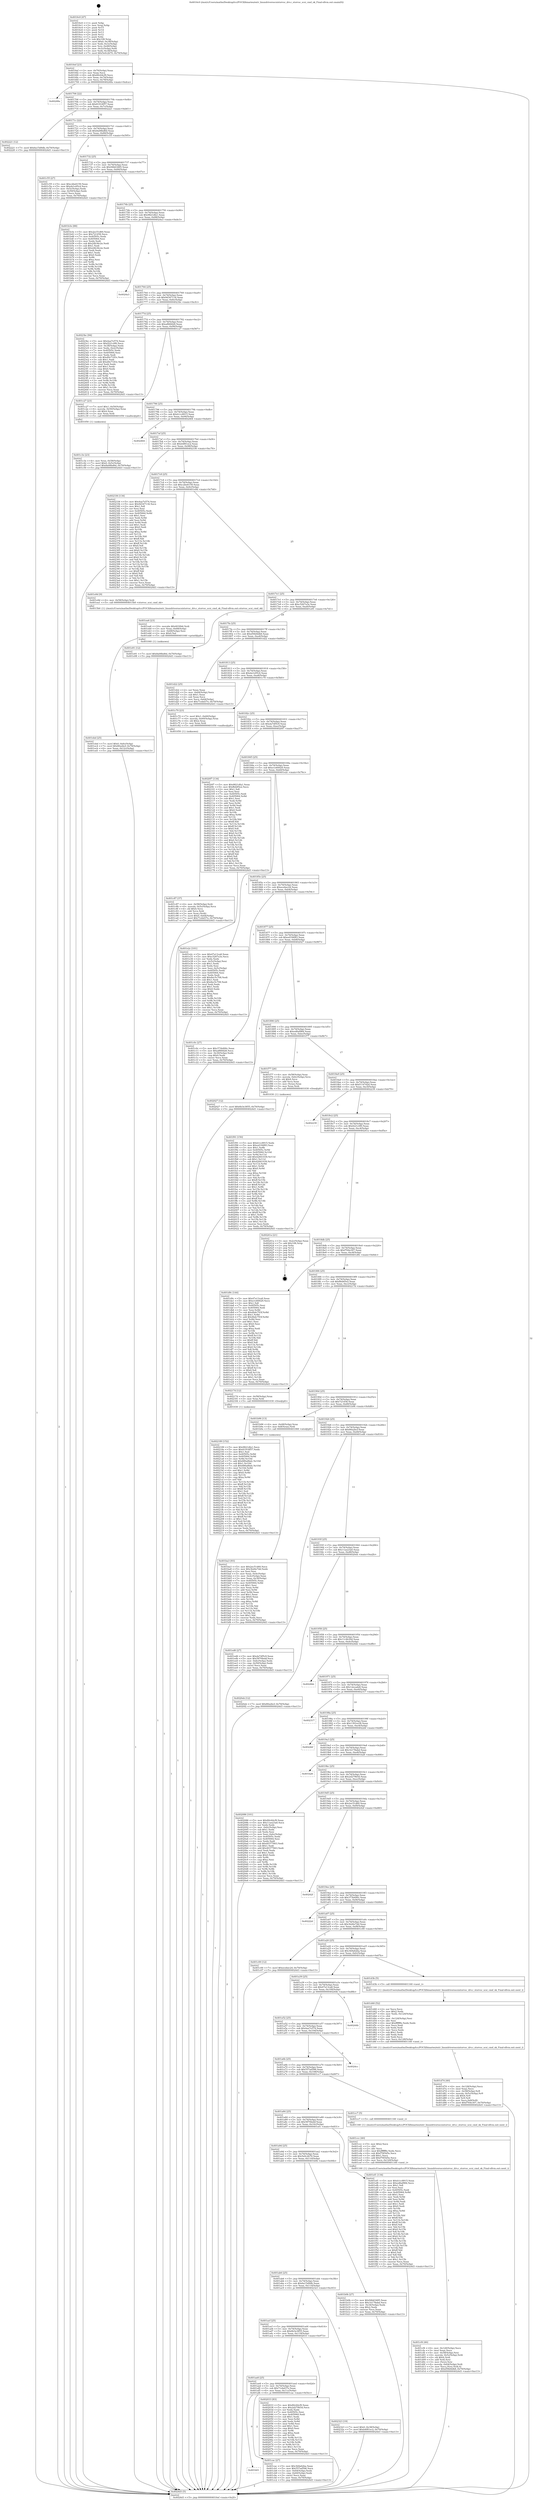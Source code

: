digraph "0x4016c0" {
  label = "0x4016c0 (/mnt/c/Users/mathe/Desktop/tcc/POCII/binaries/extr_linuxdriversscsistorvsc_drv.c_storvsc_scsi_cmd_ok_Final-ollvm.out::main(0))"
  labelloc = "t"
  node[shape=record]

  Entry [label="",width=0.3,height=0.3,shape=circle,fillcolor=black,style=filled]
  "0x4016ef" [label="{
     0x4016ef [23]\l
     | [instrs]\l
     &nbsp;&nbsp;0x4016ef \<+3\>: mov -0x70(%rbp),%eax\l
     &nbsp;&nbsp;0x4016f2 \<+2\>: mov %eax,%ecx\l
     &nbsp;&nbsp;0x4016f4 \<+6\>: sub $0x80c64cf9,%ecx\l
     &nbsp;&nbsp;0x4016fa \<+3\>: mov %eax,-0x74(%rbp)\l
     &nbsp;&nbsp;0x4016fd \<+3\>: mov %ecx,-0x78(%rbp)\l
     &nbsp;&nbsp;0x401700 \<+6\>: je 000000000040248a \<main+0xdca\>\l
  }"]
  "0x40248a" [label="{
     0x40248a\l
  }", style=dashed]
  "0x401706" [label="{
     0x401706 [22]\l
     | [instrs]\l
     &nbsp;&nbsp;0x401706 \<+5\>: jmp 000000000040170b \<main+0x4b\>\l
     &nbsp;&nbsp;0x40170b \<+3\>: mov -0x74(%rbp),%eax\l
     &nbsp;&nbsp;0x40170e \<+5\>: sub $0x81918f57,%eax\l
     &nbsp;&nbsp;0x401713 \<+3\>: mov %eax,-0x7c(%rbp)\l
     &nbsp;&nbsp;0x401716 \<+6\>: je 0000000000402221 \<main+0xb61\>\l
  }"]
  Exit [label="",width=0.3,height=0.3,shape=circle,fillcolor=black,style=filled,peripheries=2]
  "0x402221" [label="{
     0x402221 [12]\l
     | [instrs]\l
     &nbsp;&nbsp;0x402221 \<+7\>: movl $0x6a15d9db,-0x70(%rbp)\l
     &nbsp;&nbsp;0x402228 \<+5\>: jmp 00000000004024d3 \<main+0xe13\>\l
  }"]
  "0x40171c" [label="{
     0x40171c [22]\l
     | [instrs]\l
     &nbsp;&nbsp;0x40171c \<+5\>: jmp 0000000000401721 \<main+0x61\>\l
     &nbsp;&nbsp;0x401721 \<+3\>: mov -0x74(%rbp),%eax\l
     &nbsp;&nbsp;0x401724 \<+5\>: sub $0x8a08bd6d,%eax\l
     &nbsp;&nbsp;0x401729 \<+3\>: mov %eax,-0x80(%rbp)\l
     &nbsp;&nbsp;0x40172c \<+6\>: je 0000000000401c55 \<main+0x595\>\l
  }"]
  "0x402189" [label="{
     0x402189 [152]\l
     | [instrs]\l
     &nbsp;&nbsp;0x402189 \<+5\>: mov $0x9821dfa1,%ecx\l
     &nbsp;&nbsp;0x40218e \<+5\>: mov $0x81918f57,%edx\l
     &nbsp;&nbsp;0x402193 \<+3\>: mov $0x1,%sil\l
     &nbsp;&nbsp;0x402196 \<+8\>: mov 0x40505c,%r8d\l
     &nbsp;&nbsp;0x40219e \<+8\>: mov 0x405064,%r9d\l
     &nbsp;&nbsp;0x4021a6 \<+3\>: mov %r8d,%r10d\l
     &nbsp;&nbsp;0x4021a9 \<+7\>: add $0x680a8bdc,%r10d\l
     &nbsp;&nbsp;0x4021b0 \<+4\>: sub $0x1,%r10d\l
     &nbsp;&nbsp;0x4021b4 \<+7\>: sub $0x680a8bdc,%r10d\l
     &nbsp;&nbsp;0x4021bb \<+4\>: imul %r10d,%r8d\l
     &nbsp;&nbsp;0x4021bf \<+4\>: and $0x1,%r8d\l
     &nbsp;&nbsp;0x4021c3 \<+4\>: cmp $0x0,%r8d\l
     &nbsp;&nbsp;0x4021c7 \<+4\>: sete %r11b\l
     &nbsp;&nbsp;0x4021cb \<+4\>: cmp $0xa,%r9d\l
     &nbsp;&nbsp;0x4021cf \<+3\>: setl %bl\l
     &nbsp;&nbsp;0x4021d2 \<+3\>: mov %r11b,%r14b\l
     &nbsp;&nbsp;0x4021d5 \<+4\>: xor $0xff,%r14b\l
     &nbsp;&nbsp;0x4021d9 \<+3\>: mov %bl,%r15b\l
     &nbsp;&nbsp;0x4021dc \<+4\>: xor $0xff,%r15b\l
     &nbsp;&nbsp;0x4021e0 \<+4\>: xor $0x1,%sil\l
     &nbsp;&nbsp;0x4021e4 \<+3\>: mov %r14b,%r12b\l
     &nbsp;&nbsp;0x4021e7 \<+4\>: and $0xff,%r12b\l
     &nbsp;&nbsp;0x4021eb \<+3\>: and %sil,%r11b\l
     &nbsp;&nbsp;0x4021ee \<+3\>: mov %r15b,%r13b\l
     &nbsp;&nbsp;0x4021f1 \<+4\>: and $0xff,%r13b\l
     &nbsp;&nbsp;0x4021f5 \<+3\>: and %sil,%bl\l
     &nbsp;&nbsp;0x4021f8 \<+3\>: or %r11b,%r12b\l
     &nbsp;&nbsp;0x4021fb \<+3\>: or %bl,%r13b\l
     &nbsp;&nbsp;0x4021fe \<+3\>: xor %r13b,%r12b\l
     &nbsp;&nbsp;0x402201 \<+3\>: or %r15b,%r14b\l
     &nbsp;&nbsp;0x402204 \<+4\>: xor $0xff,%r14b\l
     &nbsp;&nbsp;0x402208 \<+4\>: or $0x1,%sil\l
     &nbsp;&nbsp;0x40220c \<+3\>: and %sil,%r14b\l
     &nbsp;&nbsp;0x40220f \<+3\>: or %r14b,%r12b\l
     &nbsp;&nbsp;0x402212 \<+4\>: test $0x1,%r12b\l
     &nbsp;&nbsp;0x402216 \<+3\>: cmovne %edx,%ecx\l
     &nbsp;&nbsp;0x402219 \<+3\>: mov %ecx,-0x70(%rbp)\l
     &nbsp;&nbsp;0x40221c \<+5\>: jmp 00000000004024d3 \<main+0xe13\>\l
  }"]
  "0x401c55" [label="{
     0x401c55 [27]\l
     | [instrs]\l
     &nbsp;&nbsp;0x401c55 \<+5\>: mov $0xc2be6159,%eax\l
     &nbsp;&nbsp;0x401c5a \<+5\>: mov $0xda1e95c4,%ecx\l
     &nbsp;&nbsp;0x401c5f \<+3\>: mov -0x5c(%rbp),%edx\l
     &nbsp;&nbsp;0x401c62 \<+3\>: cmp -0x50(%rbp),%edx\l
     &nbsp;&nbsp;0x401c65 \<+3\>: cmovl %ecx,%eax\l
     &nbsp;&nbsp;0x401c68 \<+3\>: mov %eax,-0x70(%rbp)\l
     &nbsp;&nbsp;0x401c6b \<+5\>: jmp 00000000004024d3 \<main+0xe13\>\l
  }"]
  "0x401732" [label="{
     0x401732 [25]\l
     | [instrs]\l
     &nbsp;&nbsp;0x401732 \<+5\>: jmp 0000000000401737 \<main+0x77\>\l
     &nbsp;&nbsp;0x401737 \<+3\>: mov -0x74(%rbp),%eax\l
     &nbsp;&nbsp;0x40173a \<+5\>: sub $0x94b63485,%eax\l
     &nbsp;&nbsp;0x40173f \<+6\>: mov %eax,-0x84(%rbp)\l
     &nbsp;&nbsp;0x401745 \<+6\>: je 0000000000401b3e \<main+0x47e\>\l
  }"]
  "0x401f91" [label="{
     0x401f91 [150]\l
     | [instrs]\l
     &nbsp;&nbsp;0x401f91 \<+5\>: mov $0xb1cc8915,%edx\l
     &nbsp;&nbsp;0x401f96 \<+5\>: mov $0xed194f83,%esi\l
     &nbsp;&nbsp;0x401f9b \<+3\>: mov $0x1,%r8b\l
     &nbsp;&nbsp;0x401f9e \<+8\>: mov 0x40505c,%r9d\l
     &nbsp;&nbsp;0x401fa6 \<+8\>: mov 0x405064,%r10d\l
     &nbsp;&nbsp;0x401fae \<+3\>: mov %r9d,%r11d\l
     &nbsp;&nbsp;0x401fb1 \<+7\>: add $0x42841039,%r11d\l
     &nbsp;&nbsp;0x401fb8 \<+4\>: sub $0x1,%r11d\l
     &nbsp;&nbsp;0x401fbc \<+7\>: sub $0x42841039,%r11d\l
     &nbsp;&nbsp;0x401fc3 \<+4\>: imul %r11d,%r9d\l
     &nbsp;&nbsp;0x401fc7 \<+4\>: and $0x1,%r9d\l
     &nbsp;&nbsp;0x401fcb \<+4\>: cmp $0x0,%r9d\l
     &nbsp;&nbsp;0x401fcf \<+3\>: sete %bl\l
     &nbsp;&nbsp;0x401fd2 \<+4\>: cmp $0xa,%r10d\l
     &nbsp;&nbsp;0x401fd6 \<+4\>: setl %r14b\l
     &nbsp;&nbsp;0x401fda \<+3\>: mov %bl,%r15b\l
     &nbsp;&nbsp;0x401fdd \<+4\>: xor $0xff,%r15b\l
     &nbsp;&nbsp;0x401fe1 \<+3\>: mov %r14b,%r12b\l
     &nbsp;&nbsp;0x401fe4 \<+4\>: xor $0xff,%r12b\l
     &nbsp;&nbsp;0x401fe8 \<+4\>: xor $0x1,%r8b\l
     &nbsp;&nbsp;0x401fec \<+3\>: mov %r15b,%r13b\l
     &nbsp;&nbsp;0x401fef \<+4\>: and $0xff,%r13b\l
     &nbsp;&nbsp;0x401ff3 \<+3\>: and %r8b,%bl\l
     &nbsp;&nbsp;0x401ff6 \<+3\>: mov %r12b,%al\l
     &nbsp;&nbsp;0x401ff9 \<+2\>: and $0xff,%al\l
     &nbsp;&nbsp;0x401ffb \<+3\>: and %r8b,%r14b\l
     &nbsp;&nbsp;0x401ffe \<+3\>: or %bl,%r13b\l
     &nbsp;&nbsp;0x402001 \<+3\>: or %r14b,%al\l
     &nbsp;&nbsp;0x402004 \<+3\>: xor %al,%r13b\l
     &nbsp;&nbsp;0x402007 \<+3\>: or %r12b,%r15b\l
     &nbsp;&nbsp;0x40200a \<+4\>: xor $0xff,%r15b\l
     &nbsp;&nbsp;0x40200e \<+4\>: or $0x1,%r8b\l
     &nbsp;&nbsp;0x402012 \<+3\>: and %r8b,%r15b\l
     &nbsp;&nbsp;0x402015 \<+3\>: or %r15b,%r13b\l
     &nbsp;&nbsp;0x402018 \<+4\>: test $0x1,%r13b\l
     &nbsp;&nbsp;0x40201c \<+3\>: cmovne %esi,%edx\l
     &nbsp;&nbsp;0x40201f \<+3\>: mov %edx,-0x70(%rbp)\l
     &nbsp;&nbsp;0x402022 \<+5\>: jmp 00000000004024d3 \<main+0xe13\>\l
  }"]
  "0x401b3e" [label="{
     0x401b3e [88]\l
     | [instrs]\l
     &nbsp;&nbsp;0x401b3e \<+5\>: mov $0x2ec51d60,%eax\l
     &nbsp;&nbsp;0x401b43 \<+5\>: mov $0x721458,%ecx\l
     &nbsp;&nbsp;0x401b48 \<+7\>: mov 0x40505c,%edx\l
     &nbsp;&nbsp;0x401b4f \<+7\>: mov 0x405064,%esi\l
     &nbsp;&nbsp;0x401b56 \<+2\>: mov %edx,%edi\l
     &nbsp;&nbsp;0x401b58 \<+6\>: sub $0x24b36c2e,%edi\l
     &nbsp;&nbsp;0x401b5e \<+3\>: sub $0x1,%edi\l
     &nbsp;&nbsp;0x401b61 \<+6\>: add $0x24b36c2e,%edi\l
     &nbsp;&nbsp;0x401b67 \<+3\>: imul %edi,%edx\l
     &nbsp;&nbsp;0x401b6a \<+3\>: and $0x1,%edx\l
     &nbsp;&nbsp;0x401b6d \<+3\>: cmp $0x0,%edx\l
     &nbsp;&nbsp;0x401b70 \<+4\>: sete %r8b\l
     &nbsp;&nbsp;0x401b74 \<+3\>: cmp $0xa,%esi\l
     &nbsp;&nbsp;0x401b77 \<+4\>: setl %r9b\l
     &nbsp;&nbsp;0x401b7b \<+3\>: mov %r8b,%r10b\l
     &nbsp;&nbsp;0x401b7e \<+3\>: and %r9b,%r10b\l
     &nbsp;&nbsp;0x401b81 \<+3\>: xor %r9b,%r8b\l
     &nbsp;&nbsp;0x401b84 \<+3\>: or %r8b,%r10b\l
     &nbsp;&nbsp;0x401b87 \<+4\>: test $0x1,%r10b\l
     &nbsp;&nbsp;0x401b8b \<+3\>: cmovne %ecx,%eax\l
     &nbsp;&nbsp;0x401b8e \<+3\>: mov %eax,-0x70(%rbp)\l
     &nbsp;&nbsp;0x401b91 \<+5\>: jmp 00000000004024d3 \<main+0xe13\>\l
  }"]
  "0x40174b" [label="{
     0x40174b [25]\l
     | [instrs]\l
     &nbsp;&nbsp;0x40174b \<+5\>: jmp 0000000000401750 \<main+0x90\>\l
     &nbsp;&nbsp;0x401750 \<+3\>: mov -0x74(%rbp),%eax\l
     &nbsp;&nbsp;0x401753 \<+5\>: sub $0x9821dfa1,%eax\l
     &nbsp;&nbsp;0x401758 \<+6\>: mov %eax,-0x88(%rbp)\l
     &nbsp;&nbsp;0x40175e \<+6\>: je 00000000004024a3 \<main+0xde3\>\l
  }"]
  "0x401ebd" [label="{
     0x401ebd [25]\l
     | [instrs]\l
     &nbsp;&nbsp;0x401ebd \<+7\>: movl $0x0,-0x6c(%rbp)\l
     &nbsp;&nbsp;0x401ec4 \<+7\>: movl $0x80a2bcf,-0x70(%rbp)\l
     &nbsp;&nbsp;0x401ecb \<+6\>: mov %eax,-0x12c(%rbp)\l
     &nbsp;&nbsp;0x401ed1 \<+5\>: jmp 00000000004024d3 \<main+0xe13\>\l
  }"]
  "0x4024a3" [label="{
     0x4024a3\l
  }", style=dashed]
  "0x401764" [label="{
     0x401764 [25]\l
     | [instrs]\l
     &nbsp;&nbsp;0x401764 \<+5\>: jmp 0000000000401769 \<main+0xa9\>\l
     &nbsp;&nbsp;0x401769 \<+3\>: mov -0x74(%rbp),%eax\l
     &nbsp;&nbsp;0x40176c \<+5\>: sub $0x9d347134,%eax\l
     &nbsp;&nbsp;0x401771 \<+6\>: mov %eax,-0x8c(%rbp)\l
     &nbsp;&nbsp;0x401777 \<+6\>: je 00000000004023bc \<main+0xcfc\>\l
  }"]
  "0x401ea6" [label="{
     0x401ea6 [23]\l
     | [instrs]\l
     &nbsp;&nbsp;0x401ea6 \<+10\>: movabs $0x4030b6,%rdi\l
     &nbsp;&nbsp;0x401eb0 \<+3\>: mov %eax,-0x68(%rbp)\l
     &nbsp;&nbsp;0x401eb3 \<+3\>: mov -0x68(%rbp),%esi\l
     &nbsp;&nbsp;0x401eb6 \<+2\>: mov $0x0,%al\l
     &nbsp;&nbsp;0x401eb8 \<+5\>: call 0000000000401040 \<printf@plt\>\l
     | [calls]\l
     &nbsp;&nbsp;0x401040 \{1\} (unknown)\l
  }"]
  "0x4023bc" [label="{
     0x4023bc [94]\l
     | [instrs]\l
     &nbsp;&nbsp;0x4023bc \<+5\>: mov $0x4aa7e574,%eax\l
     &nbsp;&nbsp;0x4023c1 \<+5\>: mov $0xf221c0f0,%ecx\l
     &nbsp;&nbsp;0x4023c6 \<+3\>: mov -0x38(%rbp),%edx\l
     &nbsp;&nbsp;0x4023c9 \<+3\>: mov %edx,-0x2c(%rbp)\l
     &nbsp;&nbsp;0x4023cc \<+7\>: mov 0x40505c,%edx\l
     &nbsp;&nbsp;0x4023d3 \<+7\>: mov 0x405064,%esi\l
     &nbsp;&nbsp;0x4023da \<+2\>: mov %edx,%edi\l
     &nbsp;&nbsp;0x4023dc \<+6\>: sub $0xd0e7183c,%edi\l
     &nbsp;&nbsp;0x4023e2 \<+3\>: sub $0x1,%edi\l
     &nbsp;&nbsp;0x4023e5 \<+6\>: add $0xd0e7183c,%edi\l
     &nbsp;&nbsp;0x4023eb \<+3\>: imul %edi,%edx\l
     &nbsp;&nbsp;0x4023ee \<+3\>: and $0x1,%edx\l
     &nbsp;&nbsp;0x4023f1 \<+3\>: cmp $0x0,%edx\l
     &nbsp;&nbsp;0x4023f4 \<+4\>: sete %r8b\l
     &nbsp;&nbsp;0x4023f8 \<+3\>: cmp $0xa,%esi\l
     &nbsp;&nbsp;0x4023fb \<+4\>: setl %r9b\l
     &nbsp;&nbsp;0x4023ff \<+3\>: mov %r8b,%r10b\l
     &nbsp;&nbsp;0x402402 \<+3\>: and %r9b,%r10b\l
     &nbsp;&nbsp;0x402405 \<+3\>: xor %r9b,%r8b\l
     &nbsp;&nbsp;0x402408 \<+3\>: or %r8b,%r10b\l
     &nbsp;&nbsp;0x40240b \<+4\>: test $0x1,%r10b\l
     &nbsp;&nbsp;0x40240f \<+3\>: cmovne %ecx,%eax\l
     &nbsp;&nbsp;0x402412 \<+3\>: mov %eax,-0x70(%rbp)\l
     &nbsp;&nbsp;0x402415 \<+5\>: jmp 00000000004024d3 \<main+0xe13\>\l
  }"]
  "0x40177d" [label="{
     0x40177d [25]\l
     | [instrs]\l
     &nbsp;&nbsp;0x40177d \<+5\>: jmp 0000000000401782 \<main+0xc2\>\l
     &nbsp;&nbsp;0x401782 \<+3\>: mov -0x74(%rbp),%eax\l
     &nbsp;&nbsp;0x401785 \<+5\>: sub $0xaf66fd28,%eax\l
     &nbsp;&nbsp;0x40178a \<+6\>: mov %eax,-0x90(%rbp)\l
     &nbsp;&nbsp;0x401790 \<+6\>: je 0000000000401c27 \<main+0x567\>\l
  }"]
  "0x401d74" [label="{
     0x401d74 [40]\l
     | [instrs]\l
     &nbsp;&nbsp;0x401d74 \<+6\>: mov -0x128(%rbp),%ecx\l
     &nbsp;&nbsp;0x401d7a \<+3\>: imul %eax,%ecx\l
     &nbsp;&nbsp;0x401d7d \<+4\>: mov -0x58(%rbp),%r8\l
     &nbsp;&nbsp;0x401d81 \<+4\>: movslq -0x5c(%rbp),%r9\l
     &nbsp;&nbsp;0x401d85 \<+4\>: shl $0x4,%r9\l
     &nbsp;&nbsp;0x401d89 \<+3\>: add %r9,%r8\l
     &nbsp;&nbsp;0x401d8c \<+4\>: mov %ecx,0x8(%r8)\l
     &nbsp;&nbsp;0x401d90 \<+7\>: movl $0xf764e307,-0x70(%rbp)\l
     &nbsp;&nbsp;0x401d97 \<+5\>: jmp 00000000004024d3 \<main+0xe13\>\l
  }"]
  "0x401c27" [label="{
     0x401c27 [23]\l
     | [instrs]\l
     &nbsp;&nbsp;0x401c27 \<+7\>: movl $0x1,-0x50(%rbp)\l
     &nbsp;&nbsp;0x401c2e \<+4\>: movslq -0x50(%rbp),%rax\l
     &nbsp;&nbsp;0x401c32 \<+4\>: shl $0x4,%rax\l
     &nbsp;&nbsp;0x401c36 \<+3\>: mov %rax,%rdi\l
     &nbsp;&nbsp;0x401c39 \<+5\>: call 0000000000401050 \<malloc@plt\>\l
     | [calls]\l
     &nbsp;&nbsp;0x401050 \{1\} (unknown)\l
  }"]
  "0x401796" [label="{
     0x401796 [25]\l
     | [instrs]\l
     &nbsp;&nbsp;0x401796 \<+5\>: jmp 000000000040179b \<main+0xdb\>\l
     &nbsp;&nbsp;0x40179b \<+3\>: mov -0x74(%rbp),%eax\l
     &nbsp;&nbsp;0x40179e \<+5\>: sub $0xb1cc8915,%eax\l
     &nbsp;&nbsp;0x4017a3 \<+6\>: mov %eax,-0x94(%rbp)\l
     &nbsp;&nbsp;0x4017a9 \<+6\>: je 0000000000402464 \<main+0xda4\>\l
  }"]
  "0x401d40" [label="{
     0x401d40 [52]\l
     | [instrs]\l
     &nbsp;&nbsp;0x401d40 \<+2\>: xor %ecx,%ecx\l
     &nbsp;&nbsp;0x401d42 \<+5\>: mov $0x2,%edx\l
     &nbsp;&nbsp;0x401d47 \<+6\>: mov %edx,-0x124(%rbp)\l
     &nbsp;&nbsp;0x401d4d \<+1\>: cltd\l
     &nbsp;&nbsp;0x401d4e \<+6\>: mov -0x124(%rbp),%esi\l
     &nbsp;&nbsp;0x401d54 \<+2\>: idiv %esi\l
     &nbsp;&nbsp;0x401d56 \<+6\>: imul $0xfffffffe,%edx,%edx\l
     &nbsp;&nbsp;0x401d5c \<+2\>: mov %ecx,%edi\l
     &nbsp;&nbsp;0x401d5e \<+2\>: sub %edx,%edi\l
     &nbsp;&nbsp;0x401d60 \<+2\>: mov %ecx,%edx\l
     &nbsp;&nbsp;0x401d62 \<+3\>: sub $0x1,%edx\l
     &nbsp;&nbsp;0x401d65 \<+2\>: add %edx,%edi\l
     &nbsp;&nbsp;0x401d67 \<+2\>: sub %edi,%ecx\l
     &nbsp;&nbsp;0x401d69 \<+6\>: mov %ecx,-0x128(%rbp)\l
     &nbsp;&nbsp;0x401d6f \<+5\>: call 0000000000401160 \<next_i\>\l
     | [calls]\l
     &nbsp;&nbsp;0x401160 \{1\} (/mnt/c/Users/mathe/Desktop/tcc/POCII/binaries/extr_linuxdriversscsistorvsc_drv.c_storvsc_scsi_cmd_ok_Final-ollvm.out::next_i)\l
  }"]
  "0x402464" [label="{
     0x402464\l
  }", style=dashed]
  "0x4017af" [label="{
     0x4017af [25]\l
     | [instrs]\l
     &nbsp;&nbsp;0x4017af \<+5\>: jmp 00000000004017b4 \<main+0xf4\>\l
     &nbsp;&nbsp;0x4017b4 \<+3\>: mov -0x74(%rbp),%eax\l
     &nbsp;&nbsp;0x4017b7 \<+5\>: sub $0xb4f81ec2,%eax\l
     &nbsp;&nbsp;0x4017bc \<+6\>: mov %eax,-0x98(%rbp)\l
     &nbsp;&nbsp;0x4017c2 \<+6\>: je 0000000000402336 \<main+0xc76\>\l
  }"]
  "0x401cf4" [label="{
     0x401cf4 [46]\l
     | [instrs]\l
     &nbsp;&nbsp;0x401cf4 \<+6\>: mov -0x120(%rbp),%ecx\l
     &nbsp;&nbsp;0x401cfa \<+3\>: imul %eax,%ecx\l
     &nbsp;&nbsp;0x401cfd \<+4\>: mov -0x58(%rbp),%rsi\l
     &nbsp;&nbsp;0x401d01 \<+4\>: movslq -0x5c(%rbp),%rdi\l
     &nbsp;&nbsp;0x401d05 \<+4\>: shl $0x4,%rdi\l
     &nbsp;&nbsp;0x401d09 \<+3\>: add %rdi,%rsi\l
     &nbsp;&nbsp;0x401d0c \<+3\>: mov (%rsi),%rsi\l
     &nbsp;&nbsp;0x401d0f \<+4\>: movslq -0x64(%rbp),%rdi\l
     &nbsp;&nbsp;0x401d13 \<+3\>: mov %ecx,(%rsi,%rdi,4)\l
     &nbsp;&nbsp;0x401d16 \<+7\>: movl $0xd58d4db8,-0x70(%rbp)\l
     &nbsp;&nbsp;0x401d1d \<+5\>: jmp 00000000004024d3 \<main+0xe13\>\l
  }"]
  "0x402336" [label="{
     0x402336 [134]\l
     | [instrs]\l
     &nbsp;&nbsp;0x402336 \<+5\>: mov $0x4aa7e574,%eax\l
     &nbsp;&nbsp;0x40233b \<+5\>: mov $0x9d347134,%ecx\l
     &nbsp;&nbsp;0x402340 \<+2\>: mov $0x1,%dl\l
     &nbsp;&nbsp;0x402342 \<+2\>: xor %esi,%esi\l
     &nbsp;&nbsp;0x402344 \<+7\>: mov 0x40505c,%edi\l
     &nbsp;&nbsp;0x40234b \<+8\>: mov 0x405064,%r8d\l
     &nbsp;&nbsp;0x402353 \<+3\>: sub $0x1,%esi\l
     &nbsp;&nbsp;0x402356 \<+3\>: mov %edi,%r9d\l
     &nbsp;&nbsp;0x402359 \<+3\>: add %esi,%r9d\l
     &nbsp;&nbsp;0x40235c \<+4\>: imul %r9d,%edi\l
     &nbsp;&nbsp;0x402360 \<+3\>: and $0x1,%edi\l
     &nbsp;&nbsp;0x402363 \<+3\>: cmp $0x0,%edi\l
     &nbsp;&nbsp;0x402366 \<+4\>: sete %r10b\l
     &nbsp;&nbsp;0x40236a \<+4\>: cmp $0xa,%r8d\l
     &nbsp;&nbsp;0x40236e \<+4\>: setl %r11b\l
     &nbsp;&nbsp;0x402372 \<+3\>: mov %r10b,%bl\l
     &nbsp;&nbsp;0x402375 \<+3\>: xor $0xff,%bl\l
     &nbsp;&nbsp;0x402378 \<+3\>: mov %r11b,%r14b\l
     &nbsp;&nbsp;0x40237b \<+4\>: xor $0xff,%r14b\l
     &nbsp;&nbsp;0x40237f \<+3\>: xor $0x0,%dl\l
     &nbsp;&nbsp;0x402382 \<+3\>: mov %bl,%r15b\l
     &nbsp;&nbsp;0x402385 \<+4\>: and $0x0,%r15b\l
     &nbsp;&nbsp;0x402389 \<+3\>: and %dl,%r10b\l
     &nbsp;&nbsp;0x40238c \<+3\>: mov %r14b,%r12b\l
     &nbsp;&nbsp;0x40238f \<+4\>: and $0x0,%r12b\l
     &nbsp;&nbsp;0x402393 \<+3\>: and %dl,%r11b\l
     &nbsp;&nbsp;0x402396 \<+3\>: or %r10b,%r15b\l
     &nbsp;&nbsp;0x402399 \<+3\>: or %r11b,%r12b\l
     &nbsp;&nbsp;0x40239c \<+3\>: xor %r12b,%r15b\l
     &nbsp;&nbsp;0x40239f \<+3\>: or %r14b,%bl\l
     &nbsp;&nbsp;0x4023a2 \<+3\>: xor $0xff,%bl\l
     &nbsp;&nbsp;0x4023a5 \<+3\>: or $0x0,%dl\l
     &nbsp;&nbsp;0x4023a8 \<+2\>: and %dl,%bl\l
     &nbsp;&nbsp;0x4023aa \<+3\>: or %bl,%r15b\l
     &nbsp;&nbsp;0x4023ad \<+4\>: test $0x1,%r15b\l
     &nbsp;&nbsp;0x4023b1 \<+3\>: cmovne %ecx,%eax\l
     &nbsp;&nbsp;0x4023b4 \<+3\>: mov %eax,-0x70(%rbp)\l
     &nbsp;&nbsp;0x4023b7 \<+5\>: jmp 00000000004024d3 \<main+0xe13\>\l
  }"]
  "0x4017c8" [label="{
     0x4017c8 [25]\l
     | [instrs]\l
     &nbsp;&nbsp;0x4017c8 \<+5\>: jmp 00000000004017cd \<main+0x10d\>\l
     &nbsp;&nbsp;0x4017cd \<+3\>: mov -0x74(%rbp),%eax\l
     &nbsp;&nbsp;0x4017d0 \<+5\>: sub $0xc2be6159,%eax\l
     &nbsp;&nbsp;0x4017d5 \<+6\>: mov %eax,-0x9c(%rbp)\l
     &nbsp;&nbsp;0x4017db \<+6\>: je 0000000000401e9d \<main+0x7dd\>\l
  }"]
  "0x401ccc" [label="{
     0x401ccc [40]\l
     | [instrs]\l
     &nbsp;&nbsp;0x401ccc \<+5\>: mov $0x2,%ecx\l
     &nbsp;&nbsp;0x401cd1 \<+1\>: cltd\l
     &nbsp;&nbsp;0x401cd2 \<+2\>: idiv %ecx\l
     &nbsp;&nbsp;0x401cd4 \<+6\>: imul $0xfffffffe,%edx,%ecx\l
     &nbsp;&nbsp;0x401cda \<+6\>: sub $0xf7f45d5e,%ecx\l
     &nbsp;&nbsp;0x401ce0 \<+3\>: add $0x1,%ecx\l
     &nbsp;&nbsp;0x401ce3 \<+6\>: add $0xf7f45d5e,%ecx\l
     &nbsp;&nbsp;0x401ce9 \<+6\>: mov %ecx,-0x120(%rbp)\l
     &nbsp;&nbsp;0x401cef \<+5\>: call 0000000000401160 \<next_i\>\l
     | [calls]\l
     &nbsp;&nbsp;0x401160 \{1\} (/mnt/c/Users/mathe/Desktop/tcc/POCII/binaries/extr_linuxdriversscsistorvsc_drv.c_storvsc_scsi_cmd_ok_Final-ollvm.out::next_i)\l
  }"]
  "0x401e9d" [label="{
     0x401e9d [9]\l
     | [instrs]\l
     &nbsp;&nbsp;0x401e9d \<+4\>: mov -0x58(%rbp),%rdi\l
     &nbsp;&nbsp;0x401ea1 \<+5\>: call 00000000004015b0 \<storvsc_scsi_cmd_ok\>\l
     | [calls]\l
     &nbsp;&nbsp;0x4015b0 \{1\} (/mnt/c/Users/mathe/Desktop/tcc/POCII/binaries/extr_linuxdriversscsistorvsc_drv.c_storvsc_scsi_cmd_ok_Final-ollvm.out::storvsc_scsi_cmd_ok)\l
  }"]
  "0x4017e1" [label="{
     0x4017e1 [25]\l
     | [instrs]\l
     &nbsp;&nbsp;0x4017e1 \<+5\>: jmp 00000000004017e6 \<main+0x126\>\l
     &nbsp;&nbsp;0x4017e6 \<+3\>: mov -0x74(%rbp),%eax\l
     &nbsp;&nbsp;0x4017e9 \<+5\>: sub $0xc5267a3e,%eax\l
     &nbsp;&nbsp;0x4017ee \<+6\>: mov %eax,-0xa0(%rbp)\l
     &nbsp;&nbsp;0x4017f4 \<+6\>: je 0000000000401e91 \<main+0x7d1\>\l
  }"]
  "0x401b01" [label="{
     0x401b01\l
  }", style=dashed]
  "0x401e91" [label="{
     0x401e91 [12]\l
     | [instrs]\l
     &nbsp;&nbsp;0x401e91 \<+7\>: movl $0x8a08bd6d,-0x70(%rbp)\l
     &nbsp;&nbsp;0x401e98 \<+5\>: jmp 00000000004024d3 \<main+0xe13\>\l
  }"]
  "0x4017fa" [label="{
     0x4017fa [25]\l
     | [instrs]\l
     &nbsp;&nbsp;0x4017fa \<+5\>: jmp 00000000004017ff \<main+0x13f\>\l
     &nbsp;&nbsp;0x4017ff \<+3\>: mov -0x74(%rbp),%eax\l
     &nbsp;&nbsp;0x401802 \<+5\>: sub $0xd58d4db8,%eax\l
     &nbsp;&nbsp;0x401807 \<+6\>: mov %eax,-0xa4(%rbp)\l
     &nbsp;&nbsp;0x40180d \<+6\>: je 0000000000401d22 \<main+0x662\>\l
  }"]
  "0x401cac" [label="{
     0x401cac [27]\l
     | [instrs]\l
     &nbsp;&nbsp;0x401cac \<+5\>: mov $0x3b9a62ba,%eax\l
     &nbsp;&nbsp;0x401cb1 \<+5\>: mov $0x557ad596,%ecx\l
     &nbsp;&nbsp;0x401cb6 \<+3\>: mov -0x64(%rbp),%edx\l
     &nbsp;&nbsp;0x401cb9 \<+3\>: cmp -0x60(%rbp),%edx\l
     &nbsp;&nbsp;0x401cbc \<+3\>: cmovl %ecx,%eax\l
     &nbsp;&nbsp;0x401cbf \<+3\>: mov %eax,-0x70(%rbp)\l
     &nbsp;&nbsp;0x401cc2 \<+5\>: jmp 00000000004024d3 \<main+0xe13\>\l
  }"]
  "0x401d22" [label="{
     0x401d22 [25]\l
     | [instrs]\l
     &nbsp;&nbsp;0x401d22 \<+2\>: xor %eax,%eax\l
     &nbsp;&nbsp;0x401d24 \<+3\>: mov -0x64(%rbp),%ecx\l
     &nbsp;&nbsp;0x401d27 \<+3\>: sub $0x1,%eax\l
     &nbsp;&nbsp;0x401d2a \<+2\>: sub %eax,%ecx\l
     &nbsp;&nbsp;0x401d2c \<+3\>: mov %ecx,-0x64(%rbp)\l
     &nbsp;&nbsp;0x401d2f \<+7\>: movl $0x71ebd37e,-0x70(%rbp)\l
     &nbsp;&nbsp;0x401d36 \<+5\>: jmp 00000000004024d3 \<main+0xe13\>\l
  }"]
  "0x401813" [label="{
     0x401813 [25]\l
     | [instrs]\l
     &nbsp;&nbsp;0x401813 \<+5\>: jmp 0000000000401818 \<main+0x158\>\l
     &nbsp;&nbsp;0x401818 \<+3\>: mov -0x74(%rbp),%eax\l
     &nbsp;&nbsp;0x40181b \<+5\>: sub $0xda1e95c4,%eax\l
     &nbsp;&nbsp;0x401820 \<+6\>: mov %eax,-0xa8(%rbp)\l
     &nbsp;&nbsp;0x401826 \<+6\>: je 0000000000401c70 \<main+0x5b0\>\l
  }"]
  "0x401ae8" [label="{
     0x401ae8 [25]\l
     | [instrs]\l
     &nbsp;&nbsp;0x401ae8 \<+5\>: jmp 0000000000401aed \<main+0x42d\>\l
     &nbsp;&nbsp;0x401aed \<+3\>: mov -0x74(%rbp),%eax\l
     &nbsp;&nbsp;0x401af0 \<+5\>: sub $0x71ebd37e,%eax\l
     &nbsp;&nbsp;0x401af5 \<+6\>: mov %eax,-0x11c(%rbp)\l
     &nbsp;&nbsp;0x401afb \<+6\>: je 0000000000401cac \<main+0x5ec\>\l
  }"]
  "0x401c70" [label="{
     0x401c70 [23]\l
     | [instrs]\l
     &nbsp;&nbsp;0x401c70 \<+7\>: movl $0x1,-0x60(%rbp)\l
     &nbsp;&nbsp;0x401c77 \<+4\>: movslq -0x60(%rbp),%rax\l
     &nbsp;&nbsp;0x401c7b \<+4\>: shl $0x2,%rax\l
     &nbsp;&nbsp;0x401c7f \<+3\>: mov %rax,%rdi\l
     &nbsp;&nbsp;0x401c82 \<+5\>: call 0000000000401050 \<malloc@plt\>\l
     | [calls]\l
     &nbsp;&nbsp;0x401050 \{1\} (unknown)\l
  }"]
  "0x40182c" [label="{
     0x40182c [25]\l
     | [instrs]\l
     &nbsp;&nbsp;0x40182c \<+5\>: jmp 0000000000401831 \<main+0x171\>\l
     &nbsp;&nbsp;0x401831 \<+3\>: mov -0x74(%rbp),%eax\l
     &nbsp;&nbsp;0x401834 \<+5\>: sub $0xda7df5c9,%eax\l
     &nbsp;&nbsp;0x401839 \<+6\>: mov %eax,-0xac(%rbp)\l
     &nbsp;&nbsp;0x40183f \<+6\>: je 00000000004020f7 \<main+0xa37\>\l
  }"]
  "0x402033" [label="{
     0x402033 [83]\l
     | [instrs]\l
     &nbsp;&nbsp;0x402033 \<+5\>: mov $0x80c64cf9,%eax\l
     &nbsp;&nbsp;0x402038 \<+5\>: mov $0x2d279b5d,%ecx\l
     &nbsp;&nbsp;0x40203d \<+2\>: xor %edx,%edx\l
     &nbsp;&nbsp;0x40203f \<+7\>: mov 0x40505c,%esi\l
     &nbsp;&nbsp;0x402046 \<+7\>: mov 0x405064,%edi\l
     &nbsp;&nbsp;0x40204d \<+3\>: sub $0x1,%edx\l
     &nbsp;&nbsp;0x402050 \<+3\>: mov %esi,%r8d\l
     &nbsp;&nbsp;0x402053 \<+3\>: add %edx,%r8d\l
     &nbsp;&nbsp;0x402056 \<+4\>: imul %r8d,%esi\l
     &nbsp;&nbsp;0x40205a \<+3\>: and $0x1,%esi\l
     &nbsp;&nbsp;0x40205d \<+3\>: cmp $0x0,%esi\l
     &nbsp;&nbsp;0x402060 \<+4\>: sete %r9b\l
     &nbsp;&nbsp;0x402064 \<+3\>: cmp $0xa,%edi\l
     &nbsp;&nbsp;0x402067 \<+4\>: setl %r10b\l
     &nbsp;&nbsp;0x40206b \<+3\>: mov %r9b,%r11b\l
     &nbsp;&nbsp;0x40206e \<+3\>: and %r10b,%r11b\l
     &nbsp;&nbsp;0x402071 \<+3\>: xor %r10b,%r9b\l
     &nbsp;&nbsp;0x402074 \<+3\>: or %r9b,%r11b\l
     &nbsp;&nbsp;0x402077 \<+4\>: test $0x1,%r11b\l
     &nbsp;&nbsp;0x40207b \<+3\>: cmovne %ecx,%eax\l
     &nbsp;&nbsp;0x40207e \<+3\>: mov %eax,-0x70(%rbp)\l
     &nbsp;&nbsp;0x402081 \<+5\>: jmp 00000000004024d3 \<main+0xe13\>\l
  }"]
  "0x4020f7" [label="{
     0x4020f7 [134]\l
     | [instrs]\l
     &nbsp;&nbsp;0x4020f7 \<+5\>: mov $0x9821dfa1,%eax\l
     &nbsp;&nbsp;0x4020fc \<+5\>: mov $0xffeb85e2,%ecx\l
     &nbsp;&nbsp;0x402101 \<+2\>: mov $0x1,%dl\l
     &nbsp;&nbsp;0x402103 \<+2\>: xor %esi,%esi\l
     &nbsp;&nbsp;0x402105 \<+7\>: mov 0x40505c,%edi\l
     &nbsp;&nbsp;0x40210c \<+8\>: mov 0x405064,%r8d\l
     &nbsp;&nbsp;0x402114 \<+3\>: sub $0x1,%esi\l
     &nbsp;&nbsp;0x402117 \<+3\>: mov %edi,%r9d\l
     &nbsp;&nbsp;0x40211a \<+3\>: add %esi,%r9d\l
     &nbsp;&nbsp;0x40211d \<+4\>: imul %r9d,%edi\l
     &nbsp;&nbsp;0x402121 \<+3\>: and $0x1,%edi\l
     &nbsp;&nbsp;0x402124 \<+3\>: cmp $0x0,%edi\l
     &nbsp;&nbsp;0x402127 \<+4\>: sete %r10b\l
     &nbsp;&nbsp;0x40212b \<+4\>: cmp $0xa,%r8d\l
     &nbsp;&nbsp;0x40212f \<+4\>: setl %r11b\l
     &nbsp;&nbsp;0x402133 \<+3\>: mov %r10b,%bl\l
     &nbsp;&nbsp;0x402136 \<+3\>: xor $0xff,%bl\l
     &nbsp;&nbsp;0x402139 \<+3\>: mov %r11b,%r14b\l
     &nbsp;&nbsp;0x40213c \<+4\>: xor $0xff,%r14b\l
     &nbsp;&nbsp;0x402140 \<+3\>: xor $0x0,%dl\l
     &nbsp;&nbsp;0x402143 \<+3\>: mov %bl,%r15b\l
     &nbsp;&nbsp;0x402146 \<+4\>: and $0x0,%r15b\l
     &nbsp;&nbsp;0x40214a \<+3\>: and %dl,%r10b\l
     &nbsp;&nbsp;0x40214d \<+3\>: mov %r14b,%r12b\l
     &nbsp;&nbsp;0x402150 \<+4\>: and $0x0,%r12b\l
     &nbsp;&nbsp;0x402154 \<+3\>: and %dl,%r11b\l
     &nbsp;&nbsp;0x402157 \<+3\>: or %r10b,%r15b\l
     &nbsp;&nbsp;0x40215a \<+3\>: or %r11b,%r12b\l
     &nbsp;&nbsp;0x40215d \<+3\>: xor %r12b,%r15b\l
     &nbsp;&nbsp;0x402160 \<+3\>: or %r14b,%bl\l
     &nbsp;&nbsp;0x402163 \<+3\>: xor $0xff,%bl\l
     &nbsp;&nbsp;0x402166 \<+3\>: or $0x0,%dl\l
     &nbsp;&nbsp;0x402169 \<+2\>: and %dl,%bl\l
     &nbsp;&nbsp;0x40216b \<+3\>: or %bl,%r15b\l
     &nbsp;&nbsp;0x40216e \<+4\>: test $0x1,%r15b\l
     &nbsp;&nbsp;0x402172 \<+3\>: cmovne %ecx,%eax\l
     &nbsp;&nbsp;0x402175 \<+3\>: mov %eax,-0x70(%rbp)\l
     &nbsp;&nbsp;0x402178 \<+5\>: jmp 00000000004024d3 \<main+0xe13\>\l
  }"]
  "0x401845" [label="{
     0x401845 [25]\l
     | [instrs]\l
     &nbsp;&nbsp;0x401845 \<+5\>: jmp 000000000040184a \<main+0x18a\>\l
     &nbsp;&nbsp;0x40184a \<+3\>: mov -0x74(%rbp),%eax\l
     &nbsp;&nbsp;0x40184d \<+5\>: sub $0xe1e60029,%eax\l
     &nbsp;&nbsp;0x401852 \<+6\>: mov %eax,-0xb0(%rbp)\l
     &nbsp;&nbsp;0x401858 \<+6\>: je 0000000000401e2c \<main+0x76c\>\l
  }"]
  "0x401acf" [label="{
     0x401acf [25]\l
     | [instrs]\l
     &nbsp;&nbsp;0x401acf \<+5\>: jmp 0000000000401ad4 \<main+0x414\>\l
     &nbsp;&nbsp;0x401ad4 \<+3\>: mov -0x74(%rbp),%eax\l
     &nbsp;&nbsp;0x401ad7 \<+5\>: sub $0x6b3e3855,%eax\l
     &nbsp;&nbsp;0x401adc \<+6\>: mov %eax,-0x118(%rbp)\l
     &nbsp;&nbsp;0x401ae2 \<+6\>: je 0000000000402033 \<main+0x973\>\l
  }"]
  "0x401e2c" [label="{
     0x401e2c [101]\l
     | [instrs]\l
     &nbsp;&nbsp;0x401e2c \<+5\>: mov $0x47a13ca8,%eax\l
     &nbsp;&nbsp;0x401e31 \<+5\>: mov $0xc5267a3e,%ecx\l
     &nbsp;&nbsp;0x401e36 \<+2\>: xor %edx,%edx\l
     &nbsp;&nbsp;0x401e38 \<+3\>: mov -0x5c(%rbp),%esi\l
     &nbsp;&nbsp;0x401e3b \<+3\>: sub $0x1,%edx\l
     &nbsp;&nbsp;0x401e3e \<+2\>: sub %edx,%esi\l
     &nbsp;&nbsp;0x401e40 \<+3\>: mov %esi,-0x5c(%rbp)\l
     &nbsp;&nbsp;0x401e43 \<+7\>: mov 0x40505c,%edx\l
     &nbsp;&nbsp;0x401e4a \<+7\>: mov 0x405064,%esi\l
     &nbsp;&nbsp;0x401e51 \<+2\>: mov %edx,%edi\l
     &nbsp;&nbsp;0x401e53 \<+6\>: add $0x8ec5c708,%edi\l
     &nbsp;&nbsp;0x401e59 \<+3\>: sub $0x1,%edi\l
     &nbsp;&nbsp;0x401e5c \<+6\>: sub $0x8ec5c708,%edi\l
     &nbsp;&nbsp;0x401e62 \<+3\>: imul %edi,%edx\l
     &nbsp;&nbsp;0x401e65 \<+3\>: and $0x1,%edx\l
     &nbsp;&nbsp;0x401e68 \<+3\>: cmp $0x0,%edx\l
     &nbsp;&nbsp;0x401e6b \<+4\>: sete %r8b\l
     &nbsp;&nbsp;0x401e6f \<+3\>: cmp $0xa,%esi\l
     &nbsp;&nbsp;0x401e72 \<+4\>: setl %r9b\l
     &nbsp;&nbsp;0x401e76 \<+3\>: mov %r8b,%r10b\l
     &nbsp;&nbsp;0x401e79 \<+3\>: and %r9b,%r10b\l
     &nbsp;&nbsp;0x401e7c \<+3\>: xor %r9b,%r8b\l
     &nbsp;&nbsp;0x401e7f \<+3\>: or %r8b,%r10b\l
     &nbsp;&nbsp;0x401e82 \<+4\>: test $0x1,%r10b\l
     &nbsp;&nbsp;0x401e86 \<+3\>: cmovne %ecx,%eax\l
     &nbsp;&nbsp;0x401e89 \<+3\>: mov %eax,-0x70(%rbp)\l
     &nbsp;&nbsp;0x401e8c \<+5\>: jmp 00000000004024d3 \<main+0xe13\>\l
  }"]
  "0x40185e" [label="{
     0x40185e [25]\l
     | [instrs]\l
     &nbsp;&nbsp;0x40185e \<+5\>: jmp 0000000000401863 \<main+0x1a3\>\l
     &nbsp;&nbsp;0x401863 \<+3\>: mov -0x74(%rbp),%eax\l
     &nbsp;&nbsp;0x401866 \<+5\>: sub $0xecebec24,%eax\l
     &nbsp;&nbsp;0x40186b \<+6\>: mov %eax,-0xb4(%rbp)\l
     &nbsp;&nbsp;0x401871 \<+6\>: je 0000000000401c0c \<main+0x54c\>\l
  }"]
  "0x402323" [label="{
     0x402323 [19]\l
     | [instrs]\l
     &nbsp;&nbsp;0x402323 \<+7\>: movl $0x0,-0x38(%rbp)\l
     &nbsp;&nbsp;0x40232a \<+7\>: movl $0xb4f81ec2,-0x70(%rbp)\l
     &nbsp;&nbsp;0x402331 \<+5\>: jmp 00000000004024d3 \<main+0xe13\>\l
  }"]
  "0x401c0c" [label="{
     0x401c0c [27]\l
     | [instrs]\l
     &nbsp;&nbsp;0x401c0c \<+5\>: mov $0x373b490c,%eax\l
     &nbsp;&nbsp;0x401c11 \<+5\>: mov $0xaf66fd28,%ecx\l
     &nbsp;&nbsp;0x401c16 \<+3\>: mov -0x30(%rbp),%edx\l
     &nbsp;&nbsp;0x401c19 \<+3\>: cmp $0x0,%edx\l
     &nbsp;&nbsp;0x401c1c \<+3\>: cmove %ecx,%eax\l
     &nbsp;&nbsp;0x401c1f \<+3\>: mov %eax,-0x70(%rbp)\l
     &nbsp;&nbsp;0x401c22 \<+5\>: jmp 00000000004024d3 \<main+0xe13\>\l
  }"]
  "0x401877" [label="{
     0x401877 [25]\l
     | [instrs]\l
     &nbsp;&nbsp;0x401877 \<+5\>: jmp 000000000040187c \<main+0x1bc\>\l
     &nbsp;&nbsp;0x40187c \<+3\>: mov -0x74(%rbp),%eax\l
     &nbsp;&nbsp;0x40187f \<+5\>: sub $0xed194f83,%eax\l
     &nbsp;&nbsp;0x401884 \<+6\>: mov %eax,-0xb8(%rbp)\l
     &nbsp;&nbsp;0x40188a \<+6\>: je 0000000000402027 \<main+0x967\>\l
  }"]
  "0x401c87" [label="{
     0x401c87 [37]\l
     | [instrs]\l
     &nbsp;&nbsp;0x401c87 \<+4\>: mov -0x58(%rbp),%rdi\l
     &nbsp;&nbsp;0x401c8b \<+4\>: movslq -0x5c(%rbp),%rcx\l
     &nbsp;&nbsp;0x401c8f \<+4\>: shl $0x4,%rcx\l
     &nbsp;&nbsp;0x401c93 \<+3\>: add %rcx,%rdi\l
     &nbsp;&nbsp;0x401c96 \<+3\>: mov %rax,(%rdi)\l
     &nbsp;&nbsp;0x401c99 \<+7\>: movl $0x0,-0x64(%rbp)\l
     &nbsp;&nbsp;0x401ca0 \<+7\>: movl $0x71ebd37e,-0x70(%rbp)\l
     &nbsp;&nbsp;0x401ca7 \<+5\>: jmp 00000000004024d3 \<main+0xe13\>\l
  }"]
  "0x402027" [label="{
     0x402027 [12]\l
     | [instrs]\l
     &nbsp;&nbsp;0x402027 \<+7\>: movl $0x6b3e3855,-0x70(%rbp)\l
     &nbsp;&nbsp;0x40202e \<+5\>: jmp 00000000004024d3 \<main+0xe13\>\l
  }"]
  "0x401890" [label="{
     0x401890 [25]\l
     | [instrs]\l
     &nbsp;&nbsp;0x401890 \<+5\>: jmp 0000000000401895 \<main+0x1d5\>\l
     &nbsp;&nbsp;0x401895 \<+3\>: mov -0x74(%rbp),%eax\l
     &nbsp;&nbsp;0x401898 \<+5\>: sub $0xed6af984,%eax\l
     &nbsp;&nbsp;0x40189d \<+6\>: mov %eax,-0xbc(%rbp)\l
     &nbsp;&nbsp;0x4018a3 \<+6\>: je 0000000000401f77 \<main+0x8b7\>\l
  }"]
  "0x401c3e" [label="{
     0x401c3e [23]\l
     | [instrs]\l
     &nbsp;&nbsp;0x401c3e \<+4\>: mov %rax,-0x58(%rbp)\l
     &nbsp;&nbsp;0x401c42 \<+7\>: movl $0x0,-0x5c(%rbp)\l
     &nbsp;&nbsp;0x401c49 \<+7\>: movl $0x8a08bd6d,-0x70(%rbp)\l
     &nbsp;&nbsp;0x401c50 \<+5\>: jmp 00000000004024d3 \<main+0xe13\>\l
  }"]
  "0x401f77" [label="{
     0x401f77 [26]\l
     | [instrs]\l
     &nbsp;&nbsp;0x401f77 \<+4\>: mov -0x58(%rbp),%rax\l
     &nbsp;&nbsp;0x401f7b \<+4\>: movslq -0x6c(%rbp),%rcx\l
     &nbsp;&nbsp;0x401f7f \<+4\>: shl $0x4,%rcx\l
     &nbsp;&nbsp;0x401f83 \<+3\>: add %rcx,%rax\l
     &nbsp;&nbsp;0x401f86 \<+3\>: mov (%rax),%rax\l
     &nbsp;&nbsp;0x401f89 \<+3\>: mov %rax,%rdi\l
     &nbsp;&nbsp;0x401f8c \<+5\>: call 0000000000401030 \<free@plt\>\l
     | [calls]\l
     &nbsp;&nbsp;0x401030 \{1\} (unknown)\l
  }"]
  "0x4018a9" [label="{
     0x4018a9 [25]\l
     | [instrs]\l
     &nbsp;&nbsp;0x4018a9 \<+5\>: jmp 00000000004018ae \<main+0x1ee\>\l
     &nbsp;&nbsp;0x4018ae \<+3\>: mov -0x74(%rbp),%eax\l
     &nbsp;&nbsp;0x4018b1 \<+5\>: sub $0xf1147d2d,%eax\l
     &nbsp;&nbsp;0x4018b6 \<+6\>: mov %eax,-0xc0(%rbp)\l
     &nbsp;&nbsp;0x4018bc \<+6\>: je 0000000000402239 \<main+0xb79\>\l
  }"]
  "0x401ba3" [label="{
     0x401ba3 [93]\l
     | [instrs]\l
     &nbsp;&nbsp;0x401ba3 \<+5\>: mov $0x2ec51d60,%ecx\l
     &nbsp;&nbsp;0x401ba8 \<+5\>: mov $0x3b26e7dd,%edx\l
     &nbsp;&nbsp;0x401bad \<+2\>: xor %esi,%esi\l
     &nbsp;&nbsp;0x401baf \<+3\>: mov %eax,-0x4c(%rbp)\l
     &nbsp;&nbsp;0x401bb2 \<+3\>: mov -0x4c(%rbp),%eax\l
     &nbsp;&nbsp;0x401bb5 \<+3\>: mov %eax,-0x30(%rbp)\l
     &nbsp;&nbsp;0x401bb8 \<+7\>: mov 0x40505c,%eax\l
     &nbsp;&nbsp;0x401bbf \<+8\>: mov 0x405064,%r8d\l
     &nbsp;&nbsp;0x401bc7 \<+3\>: sub $0x1,%esi\l
     &nbsp;&nbsp;0x401bca \<+3\>: mov %eax,%r9d\l
     &nbsp;&nbsp;0x401bcd \<+3\>: add %esi,%r9d\l
     &nbsp;&nbsp;0x401bd0 \<+4\>: imul %r9d,%eax\l
     &nbsp;&nbsp;0x401bd4 \<+3\>: and $0x1,%eax\l
     &nbsp;&nbsp;0x401bd7 \<+3\>: cmp $0x0,%eax\l
     &nbsp;&nbsp;0x401bda \<+4\>: sete %r10b\l
     &nbsp;&nbsp;0x401bde \<+4\>: cmp $0xa,%r8d\l
     &nbsp;&nbsp;0x401be2 \<+4\>: setl %r11b\l
     &nbsp;&nbsp;0x401be6 \<+3\>: mov %r10b,%bl\l
     &nbsp;&nbsp;0x401be9 \<+3\>: and %r11b,%bl\l
     &nbsp;&nbsp;0x401bec \<+3\>: xor %r11b,%r10b\l
     &nbsp;&nbsp;0x401bef \<+3\>: or %r10b,%bl\l
     &nbsp;&nbsp;0x401bf2 \<+3\>: test $0x1,%bl\l
     &nbsp;&nbsp;0x401bf5 \<+3\>: cmovne %edx,%ecx\l
     &nbsp;&nbsp;0x401bf8 \<+3\>: mov %ecx,-0x70(%rbp)\l
     &nbsp;&nbsp;0x401bfb \<+5\>: jmp 00000000004024d3 \<main+0xe13\>\l
  }"]
  "0x402239" [label="{
     0x402239\l
  }", style=dashed]
  "0x4018c2" [label="{
     0x4018c2 [25]\l
     | [instrs]\l
     &nbsp;&nbsp;0x4018c2 \<+5\>: jmp 00000000004018c7 \<main+0x207\>\l
     &nbsp;&nbsp;0x4018c7 \<+3\>: mov -0x74(%rbp),%eax\l
     &nbsp;&nbsp;0x4018ca \<+5\>: sub $0xf221c0f0,%eax\l
     &nbsp;&nbsp;0x4018cf \<+6\>: mov %eax,-0xc4(%rbp)\l
     &nbsp;&nbsp;0x4018d5 \<+6\>: je 000000000040241a \<main+0xd5a\>\l
  }"]
  "0x4016c0" [label="{
     0x4016c0 [47]\l
     | [instrs]\l
     &nbsp;&nbsp;0x4016c0 \<+1\>: push %rbp\l
     &nbsp;&nbsp;0x4016c1 \<+3\>: mov %rsp,%rbp\l
     &nbsp;&nbsp;0x4016c4 \<+2\>: push %r15\l
     &nbsp;&nbsp;0x4016c6 \<+2\>: push %r14\l
     &nbsp;&nbsp;0x4016c8 \<+2\>: push %r13\l
     &nbsp;&nbsp;0x4016ca \<+2\>: push %r12\l
     &nbsp;&nbsp;0x4016cc \<+1\>: push %rbx\l
     &nbsp;&nbsp;0x4016cd \<+7\>: sub $0x108,%rsp\l
     &nbsp;&nbsp;0x4016d4 \<+7\>: movl $0x0,-0x38(%rbp)\l
     &nbsp;&nbsp;0x4016db \<+3\>: mov %edi,-0x3c(%rbp)\l
     &nbsp;&nbsp;0x4016de \<+4\>: mov %rsi,-0x48(%rbp)\l
     &nbsp;&nbsp;0x4016e2 \<+3\>: mov -0x3c(%rbp),%edi\l
     &nbsp;&nbsp;0x4016e5 \<+3\>: mov %edi,-0x34(%rbp)\l
     &nbsp;&nbsp;0x4016e8 \<+7\>: movl $0x5e0c2b70,-0x70(%rbp)\l
  }"]
  "0x40241a" [label="{
     0x40241a [21]\l
     | [instrs]\l
     &nbsp;&nbsp;0x40241a \<+3\>: mov -0x2c(%rbp),%eax\l
     &nbsp;&nbsp;0x40241d \<+7\>: add $0x108,%rsp\l
     &nbsp;&nbsp;0x402424 \<+1\>: pop %rbx\l
     &nbsp;&nbsp;0x402425 \<+2\>: pop %r12\l
     &nbsp;&nbsp;0x402427 \<+2\>: pop %r13\l
     &nbsp;&nbsp;0x402429 \<+2\>: pop %r14\l
     &nbsp;&nbsp;0x40242b \<+2\>: pop %r15\l
     &nbsp;&nbsp;0x40242d \<+1\>: pop %rbp\l
     &nbsp;&nbsp;0x40242e \<+1\>: ret\l
  }"]
  "0x4018db" [label="{
     0x4018db [25]\l
     | [instrs]\l
     &nbsp;&nbsp;0x4018db \<+5\>: jmp 00000000004018e0 \<main+0x220\>\l
     &nbsp;&nbsp;0x4018e0 \<+3\>: mov -0x74(%rbp),%eax\l
     &nbsp;&nbsp;0x4018e3 \<+5\>: sub $0xf764e307,%eax\l
     &nbsp;&nbsp;0x4018e8 \<+6\>: mov %eax,-0xc8(%rbp)\l
     &nbsp;&nbsp;0x4018ee \<+6\>: je 0000000000401d9c \<main+0x6dc\>\l
  }"]
  "0x4024d3" [label="{
     0x4024d3 [5]\l
     | [instrs]\l
     &nbsp;&nbsp;0x4024d3 \<+5\>: jmp 00000000004016ef \<main+0x2f\>\l
  }"]
  "0x401d9c" [label="{
     0x401d9c [144]\l
     | [instrs]\l
     &nbsp;&nbsp;0x401d9c \<+5\>: mov $0x47a13ca8,%eax\l
     &nbsp;&nbsp;0x401da1 \<+5\>: mov $0xe1e60029,%ecx\l
     &nbsp;&nbsp;0x401da6 \<+2\>: mov $0x1,%dl\l
     &nbsp;&nbsp;0x401da8 \<+7\>: mov 0x40505c,%esi\l
     &nbsp;&nbsp;0x401daf \<+7\>: mov 0x405064,%edi\l
     &nbsp;&nbsp;0x401db6 \<+3\>: mov %esi,%r8d\l
     &nbsp;&nbsp;0x401db9 \<+7\>: sub $0x4bdc793f,%r8d\l
     &nbsp;&nbsp;0x401dc0 \<+4\>: sub $0x1,%r8d\l
     &nbsp;&nbsp;0x401dc4 \<+7\>: add $0x4bdc793f,%r8d\l
     &nbsp;&nbsp;0x401dcb \<+4\>: imul %r8d,%esi\l
     &nbsp;&nbsp;0x401dcf \<+3\>: and $0x1,%esi\l
     &nbsp;&nbsp;0x401dd2 \<+3\>: cmp $0x0,%esi\l
     &nbsp;&nbsp;0x401dd5 \<+4\>: sete %r9b\l
     &nbsp;&nbsp;0x401dd9 \<+3\>: cmp $0xa,%edi\l
     &nbsp;&nbsp;0x401ddc \<+4\>: setl %r10b\l
     &nbsp;&nbsp;0x401de0 \<+3\>: mov %r9b,%r11b\l
     &nbsp;&nbsp;0x401de3 \<+4\>: xor $0xff,%r11b\l
     &nbsp;&nbsp;0x401de7 \<+3\>: mov %r10b,%bl\l
     &nbsp;&nbsp;0x401dea \<+3\>: xor $0xff,%bl\l
     &nbsp;&nbsp;0x401ded \<+3\>: xor $0x0,%dl\l
     &nbsp;&nbsp;0x401df0 \<+3\>: mov %r11b,%r14b\l
     &nbsp;&nbsp;0x401df3 \<+4\>: and $0x0,%r14b\l
     &nbsp;&nbsp;0x401df7 \<+3\>: and %dl,%r9b\l
     &nbsp;&nbsp;0x401dfa \<+3\>: mov %bl,%r15b\l
     &nbsp;&nbsp;0x401dfd \<+4\>: and $0x0,%r15b\l
     &nbsp;&nbsp;0x401e01 \<+3\>: and %dl,%r10b\l
     &nbsp;&nbsp;0x401e04 \<+3\>: or %r9b,%r14b\l
     &nbsp;&nbsp;0x401e07 \<+3\>: or %r10b,%r15b\l
     &nbsp;&nbsp;0x401e0a \<+3\>: xor %r15b,%r14b\l
     &nbsp;&nbsp;0x401e0d \<+3\>: or %bl,%r11b\l
     &nbsp;&nbsp;0x401e10 \<+4\>: xor $0xff,%r11b\l
     &nbsp;&nbsp;0x401e14 \<+3\>: or $0x0,%dl\l
     &nbsp;&nbsp;0x401e17 \<+3\>: and %dl,%r11b\l
     &nbsp;&nbsp;0x401e1a \<+3\>: or %r11b,%r14b\l
     &nbsp;&nbsp;0x401e1d \<+4\>: test $0x1,%r14b\l
     &nbsp;&nbsp;0x401e21 \<+3\>: cmovne %ecx,%eax\l
     &nbsp;&nbsp;0x401e24 \<+3\>: mov %eax,-0x70(%rbp)\l
     &nbsp;&nbsp;0x401e27 \<+5\>: jmp 00000000004024d3 \<main+0xe13\>\l
  }"]
  "0x4018f4" [label="{
     0x4018f4 [25]\l
     | [instrs]\l
     &nbsp;&nbsp;0x4018f4 \<+5\>: jmp 00000000004018f9 \<main+0x239\>\l
     &nbsp;&nbsp;0x4018f9 \<+3\>: mov -0x74(%rbp),%eax\l
     &nbsp;&nbsp;0x4018fc \<+5\>: sub $0xffeb85e2,%eax\l
     &nbsp;&nbsp;0x401901 \<+6\>: mov %eax,-0xcc(%rbp)\l
     &nbsp;&nbsp;0x401907 \<+6\>: je 000000000040217d \<main+0xabd\>\l
  }"]
  "0x401ab6" [label="{
     0x401ab6 [25]\l
     | [instrs]\l
     &nbsp;&nbsp;0x401ab6 \<+5\>: jmp 0000000000401abb \<main+0x3fb\>\l
     &nbsp;&nbsp;0x401abb \<+3\>: mov -0x74(%rbp),%eax\l
     &nbsp;&nbsp;0x401abe \<+5\>: sub $0x6a15d9db,%eax\l
     &nbsp;&nbsp;0x401ac3 \<+6\>: mov %eax,-0x114(%rbp)\l
     &nbsp;&nbsp;0x401ac9 \<+6\>: je 0000000000402323 \<main+0xc63\>\l
  }"]
  "0x40217d" [label="{
     0x40217d [12]\l
     | [instrs]\l
     &nbsp;&nbsp;0x40217d \<+4\>: mov -0x58(%rbp),%rax\l
     &nbsp;&nbsp;0x402181 \<+3\>: mov %rax,%rdi\l
     &nbsp;&nbsp;0x402184 \<+5\>: call 0000000000401030 \<free@plt\>\l
     | [calls]\l
     &nbsp;&nbsp;0x401030 \{1\} (unknown)\l
  }"]
  "0x40190d" [label="{
     0x40190d [25]\l
     | [instrs]\l
     &nbsp;&nbsp;0x40190d \<+5\>: jmp 0000000000401912 \<main+0x252\>\l
     &nbsp;&nbsp;0x401912 \<+3\>: mov -0x74(%rbp),%eax\l
     &nbsp;&nbsp;0x401915 \<+5\>: sub $0x721458,%eax\l
     &nbsp;&nbsp;0x40191a \<+6\>: mov %eax,-0xd0(%rbp)\l
     &nbsp;&nbsp;0x401920 \<+6\>: je 0000000000401b96 \<main+0x4d6\>\l
  }"]
  "0x401b0b" [label="{
     0x401b0b [27]\l
     | [instrs]\l
     &nbsp;&nbsp;0x401b0b \<+5\>: mov $0x94b63485,%eax\l
     &nbsp;&nbsp;0x401b10 \<+5\>: mov $0x1b178abd,%ecx\l
     &nbsp;&nbsp;0x401b15 \<+3\>: mov -0x34(%rbp),%edx\l
     &nbsp;&nbsp;0x401b18 \<+3\>: cmp $0x2,%edx\l
     &nbsp;&nbsp;0x401b1b \<+3\>: cmovne %ecx,%eax\l
     &nbsp;&nbsp;0x401b1e \<+3\>: mov %eax,-0x70(%rbp)\l
     &nbsp;&nbsp;0x401b21 \<+5\>: jmp 00000000004024d3 \<main+0xe13\>\l
  }"]
  "0x401b96" [label="{
     0x401b96 [13]\l
     | [instrs]\l
     &nbsp;&nbsp;0x401b96 \<+4\>: mov -0x48(%rbp),%rax\l
     &nbsp;&nbsp;0x401b9a \<+4\>: mov 0x8(%rax),%rdi\l
     &nbsp;&nbsp;0x401b9e \<+5\>: call 0000000000401060 \<atoi@plt\>\l
     | [calls]\l
     &nbsp;&nbsp;0x401060 \{1\} (unknown)\l
  }"]
  "0x401926" [label="{
     0x401926 [25]\l
     | [instrs]\l
     &nbsp;&nbsp;0x401926 \<+5\>: jmp 000000000040192b \<main+0x26b\>\l
     &nbsp;&nbsp;0x40192b \<+3\>: mov -0x74(%rbp),%eax\l
     &nbsp;&nbsp;0x40192e \<+5\>: sub $0x80a2bcf,%eax\l
     &nbsp;&nbsp;0x401933 \<+6\>: mov %eax,-0xd4(%rbp)\l
     &nbsp;&nbsp;0x401939 \<+6\>: je 0000000000401ed6 \<main+0x816\>\l
  }"]
  "0x401a9d" [label="{
     0x401a9d [25]\l
     | [instrs]\l
     &nbsp;&nbsp;0x401a9d \<+5\>: jmp 0000000000401aa2 \<main+0x3e2\>\l
     &nbsp;&nbsp;0x401aa2 \<+3\>: mov -0x74(%rbp),%eax\l
     &nbsp;&nbsp;0x401aa5 \<+5\>: sub $0x5e0c2b70,%eax\l
     &nbsp;&nbsp;0x401aaa \<+6\>: mov %eax,-0x110(%rbp)\l
     &nbsp;&nbsp;0x401ab0 \<+6\>: je 0000000000401b0b \<main+0x44b\>\l
  }"]
  "0x401ed6" [label="{
     0x401ed6 [27]\l
     | [instrs]\l
     &nbsp;&nbsp;0x401ed6 \<+5\>: mov $0xda7df5c9,%eax\l
     &nbsp;&nbsp;0x401edb \<+5\>: mov $0x5870bebf,%ecx\l
     &nbsp;&nbsp;0x401ee0 \<+3\>: mov -0x6c(%rbp),%edx\l
     &nbsp;&nbsp;0x401ee3 \<+3\>: cmp -0x50(%rbp),%edx\l
     &nbsp;&nbsp;0x401ee6 \<+3\>: cmovl %ecx,%eax\l
     &nbsp;&nbsp;0x401ee9 \<+3\>: mov %eax,-0x70(%rbp)\l
     &nbsp;&nbsp;0x401eec \<+5\>: jmp 00000000004024d3 \<main+0xe13\>\l
  }"]
  "0x40193f" [label="{
     0x40193f [25]\l
     | [instrs]\l
     &nbsp;&nbsp;0x40193f \<+5\>: jmp 0000000000401944 \<main+0x284\>\l
     &nbsp;&nbsp;0x401944 \<+3\>: mov -0x74(%rbp),%eax\l
     &nbsp;&nbsp;0x401947 \<+5\>: sub $0x11ae23a0,%eax\l
     &nbsp;&nbsp;0x40194c \<+6\>: mov %eax,-0xd8(%rbp)\l
     &nbsp;&nbsp;0x401952 \<+6\>: je 00000000004020eb \<main+0xa2b\>\l
  }"]
  "0x401ef1" [label="{
     0x401ef1 [134]\l
     | [instrs]\l
     &nbsp;&nbsp;0x401ef1 \<+5\>: mov $0xb1cc8915,%eax\l
     &nbsp;&nbsp;0x401ef6 \<+5\>: mov $0xed6af984,%ecx\l
     &nbsp;&nbsp;0x401efb \<+2\>: mov $0x1,%dl\l
     &nbsp;&nbsp;0x401efd \<+2\>: xor %esi,%esi\l
     &nbsp;&nbsp;0x401eff \<+7\>: mov 0x40505c,%edi\l
     &nbsp;&nbsp;0x401f06 \<+8\>: mov 0x405064,%r8d\l
     &nbsp;&nbsp;0x401f0e \<+3\>: sub $0x1,%esi\l
     &nbsp;&nbsp;0x401f11 \<+3\>: mov %edi,%r9d\l
     &nbsp;&nbsp;0x401f14 \<+3\>: add %esi,%r9d\l
     &nbsp;&nbsp;0x401f17 \<+4\>: imul %r9d,%edi\l
     &nbsp;&nbsp;0x401f1b \<+3\>: and $0x1,%edi\l
     &nbsp;&nbsp;0x401f1e \<+3\>: cmp $0x0,%edi\l
     &nbsp;&nbsp;0x401f21 \<+4\>: sete %r10b\l
     &nbsp;&nbsp;0x401f25 \<+4\>: cmp $0xa,%r8d\l
     &nbsp;&nbsp;0x401f29 \<+4\>: setl %r11b\l
     &nbsp;&nbsp;0x401f2d \<+3\>: mov %r10b,%bl\l
     &nbsp;&nbsp;0x401f30 \<+3\>: xor $0xff,%bl\l
     &nbsp;&nbsp;0x401f33 \<+3\>: mov %r11b,%r14b\l
     &nbsp;&nbsp;0x401f36 \<+4\>: xor $0xff,%r14b\l
     &nbsp;&nbsp;0x401f3a \<+3\>: xor $0x0,%dl\l
     &nbsp;&nbsp;0x401f3d \<+3\>: mov %bl,%r15b\l
     &nbsp;&nbsp;0x401f40 \<+4\>: and $0x0,%r15b\l
     &nbsp;&nbsp;0x401f44 \<+3\>: and %dl,%r10b\l
     &nbsp;&nbsp;0x401f47 \<+3\>: mov %r14b,%r12b\l
     &nbsp;&nbsp;0x401f4a \<+4\>: and $0x0,%r12b\l
     &nbsp;&nbsp;0x401f4e \<+3\>: and %dl,%r11b\l
     &nbsp;&nbsp;0x401f51 \<+3\>: or %r10b,%r15b\l
     &nbsp;&nbsp;0x401f54 \<+3\>: or %r11b,%r12b\l
     &nbsp;&nbsp;0x401f57 \<+3\>: xor %r12b,%r15b\l
     &nbsp;&nbsp;0x401f5a \<+3\>: or %r14b,%bl\l
     &nbsp;&nbsp;0x401f5d \<+3\>: xor $0xff,%bl\l
     &nbsp;&nbsp;0x401f60 \<+3\>: or $0x0,%dl\l
     &nbsp;&nbsp;0x401f63 \<+2\>: and %dl,%bl\l
     &nbsp;&nbsp;0x401f65 \<+3\>: or %bl,%r15b\l
     &nbsp;&nbsp;0x401f68 \<+4\>: test $0x1,%r15b\l
     &nbsp;&nbsp;0x401f6c \<+3\>: cmovne %ecx,%eax\l
     &nbsp;&nbsp;0x401f6f \<+3\>: mov %eax,-0x70(%rbp)\l
     &nbsp;&nbsp;0x401f72 \<+5\>: jmp 00000000004024d3 \<main+0xe13\>\l
  }"]
  "0x4020eb" [label="{
     0x4020eb [12]\l
     | [instrs]\l
     &nbsp;&nbsp;0x4020eb \<+7\>: movl $0x80a2bcf,-0x70(%rbp)\l
     &nbsp;&nbsp;0x4020f2 \<+5\>: jmp 00000000004024d3 \<main+0xe13\>\l
  }"]
  "0x401958" [label="{
     0x401958 [25]\l
     | [instrs]\l
     &nbsp;&nbsp;0x401958 \<+5\>: jmp 000000000040195d \<main+0x29d\>\l
     &nbsp;&nbsp;0x40195d \<+3\>: mov -0x74(%rbp),%eax\l
     &nbsp;&nbsp;0x401960 \<+5\>: sub $0x11c4b30d,%eax\l
     &nbsp;&nbsp;0x401965 \<+6\>: mov %eax,-0xdc(%rbp)\l
     &nbsp;&nbsp;0x40196b \<+6\>: je 00000000004024bb \<main+0xdfb\>\l
  }"]
  "0x401a84" [label="{
     0x401a84 [25]\l
     | [instrs]\l
     &nbsp;&nbsp;0x401a84 \<+5\>: jmp 0000000000401a89 \<main+0x3c9\>\l
     &nbsp;&nbsp;0x401a89 \<+3\>: mov -0x74(%rbp),%eax\l
     &nbsp;&nbsp;0x401a8c \<+5\>: sub $0x5870bebf,%eax\l
     &nbsp;&nbsp;0x401a91 \<+6\>: mov %eax,-0x10c(%rbp)\l
     &nbsp;&nbsp;0x401a97 \<+6\>: je 0000000000401ef1 \<main+0x831\>\l
  }"]
  "0x4024bb" [label="{
     0x4024bb\l
  }", style=dashed]
  "0x401971" [label="{
     0x401971 [25]\l
     | [instrs]\l
     &nbsp;&nbsp;0x401971 \<+5\>: jmp 0000000000401976 \<main+0x2b6\>\l
     &nbsp;&nbsp;0x401976 \<+3\>: mov -0x74(%rbp),%eax\l
     &nbsp;&nbsp;0x401979 \<+5\>: sub $0x12ecade8,%eax\l
     &nbsp;&nbsp;0x40197e \<+6\>: mov %eax,-0xe0(%rbp)\l
     &nbsp;&nbsp;0x401984 \<+6\>: je 0000000000402317 \<main+0xc57\>\l
  }"]
  "0x401cc7" [label="{
     0x401cc7 [5]\l
     | [instrs]\l
     &nbsp;&nbsp;0x401cc7 \<+5\>: call 0000000000401160 \<next_i\>\l
     | [calls]\l
     &nbsp;&nbsp;0x401160 \{1\} (/mnt/c/Users/mathe/Desktop/tcc/POCII/binaries/extr_linuxdriversscsistorvsc_drv.c_storvsc_scsi_cmd_ok_Final-ollvm.out::next_i)\l
  }"]
  "0x402317" [label="{
     0x402317\l
  }", style=dashed]
  "0x40198a" [label="{
     0x40198a [25]\l
     | [instrs]\l
     &nbsp;&nbsp;0x40198a \<+5\>: jmp 000000000040198f \<main+0x2cf\>\l
     &nbsp;&nbsp;0x40198f \<+3\>: mov -0x74(%rbp),%eax\l
     &nbsp;&nbsp;0x401992 \<+5\>: sub $0x1393ca38,%eax\l
     &nbsp;&nbsp;0x401997 \<+6\>: mov %eax,-0xe4(%rbp)\l
     &nbsp;&nbsp;0x40199d \<+6\>: je 00000000004022bf \<main+0xbff\>\l
  }"]
  "0x401a6b" [label="{
     0x401a6b [25]\l
     | [instrs]\l
     &nbsp;&nbsp;0x401a6b \<+5\>: jmp 0000000000401a70 \<main+0x3b0\>\l
     &nbsp;&nbsp;0x401a70 \<+3\>: mov -0x74(%rbp),%eax\l
     &nbsp;&nbsp;0x401a73 \<+5\>: sub $0x557ad596,%eax\l
     &nbsp;&nbsp;0x401a78 \<+6\>: mov %eax,-0x108(%rbp)\l
     &nbsp;&nbsp;0x401a7e \<+6\>: je 0000000000401cc7 \<main+0x607\>\l
  }"]
  "0x4022bf" [label="{
     0x4022bf\l
  }", style=dashed]
  "0x4019a3" [label="{
     0x4019a3 [25]\l
     | [instrs]\l
     &nbsp;&nbsp;0x4019a3 \<+5\>: jmp 00000000004019a8 \<main+0x2e8\>\l
     &nbsp;&nbsp;0x4019a8 \<+3\>: mov -0x74(%rbp),%eax\l
     &nbsp;&nbsp;0x4019ab \<+5\>: sub $0x1b178abd,%eax\l
     &nbsp;&nbsp;0x4019b0 \<+6\>: mov %eax,-0xe8(%rbp)\l
     &nbsp;&nbsp;0x4019b6 \<+6\>: je 0000000000401b26 \<main+0x466\>\l
  }"]
  "0x4024cc" [label="{
     0x4024cc\l
  }", style=dashed]
  "0x401b26" [label="{
     0x401b26\l
  }", style=dashed]
  "0x4019bc" [label="{
     0x4019bc [25]\l
     | [instrs]\l
     &nbsp;&nbsp;0x4019bc \<+5\>: jmp 00000000004019c1 \<main+0x301\>\l
     &nbsp;&nbsp;0x4019c1 \<+3\>: mov -0x74(%rbp),%eax\l
     &nbsp;&nbsp;0x4019c4 \<+5\>: sub $0x2d279b5d,%eax\l
     &nbsp;&nbsp;0x4019c9 \<+6\>: mov %eax,-0xec(%rbp)\l
     &nbsp;&nbsp;0x4019cf \<+6\>: je 0000000000402086 \<main+0x9c6\>\l
  }"]
  "0x401a52" [label="{
     0x401a52 [25]\l
     | [instrs]\l
     &nbsp;&nbsp;0x401a52 \<+5\>: jmp 0000000000401a57 \<main+0x397\>\l
     &nbsp;&nbsp;0x401a57 \<+3\>: mov -0x74(%rbp),%eax\l
     &nbsp;&nbsp;0x401a5a \<+5\>: sub $0x4aa7e574,%eax\l
     &nbsp;&nbsp;0x401a5f \<+6\>: mov %eax,-0x104(%rbp)\l
     &nbsp;&nbsp;0x401a65 \<+6\>: je 00000000004024cc \<main+0xe0c\>\l
  }"]
  "0x402086" [label="{
     0x402086 [101]\l
     | [instrs]\l
     &nbsp;&nbsp;0x402086 \<+5\>: mov $0x80c64cf9,%eax\l
     &nbsp;&nbsp;0x40208b \<+5\>: mov $0x11ae23a0,%ecx\l
     &nbsp;&nbsp;0x402090 \<+2\>: xor %edx,%edx\l
     &nbsp;&nbsp;0x402092 \<+3\>: mov -0x6c(%rbp),%esi\l
     &nbsp;&nbsp;0x402095 \<+3\>: sub $0x1,%edx\l
     &nbsp;&nbsp;0x402098 \<+2\>: sub %edx,%esi\l
     &nbsp;&nbsp;0x40209a \<+3\>: mov %esi,-0x6c(%rbp)\l
     &nbsp;&nbsp;0x40209d \<+7\>: mov 0x40505c,%edx\l
     &nbsp;&nbsp;0x4020a4 \<+7\>: mov 0x405064,%esi\l
     &nbsp;&nbsp;0x4020ab \<+2\>: mov %edx,%edi\l
     &nbsp;&nbsp;0x4020ad \<+6\>: sub $0x40377663,%edi\l
     &nbsp;&nbsp;0x4020b3 \<+3\>: sub $0x1,%edi\l
     &nbsp;&nbsp;0x4020b6 \<+6\>: add $0x40377663,%edi\l
     &nbsp;&nbsp;0x4020bc \<+3\>: imul %edi,%edx\l
     &nbsp;&nbsp;0x4020bf \<+3\>: and $0x1,%edx\l
     &nbsp;&nbsp;0x4020c2 \<+3\>: cmp $0x0,%edx\l
     &nbsp;&nbsp;0x4020c5 \<+4\>: sete %r8b\l
     &nbsp;&nbsp;0x4020c9 \<+3\>: cmp $0xa,%esi\l
     &nbsp;&nbsp;0x4020cc \<+4\>: setl %r9b\l
     &nbsp;&nbsp;0x4020d0 \<+3\>: mov %r8b,%r10b\l
     &nbsp;&nbsp;0x4020d3 \<+3\>: and %r9b,%r10b\l
     &nbsp;&nbsp;0x4020d6 \<+3\>: xor %r9b,%r8b\l
     &nbsp;&nbsp;0x4020d9 \<+3\>: or %r8b,%r10b\l
     &nbsp;&nbsp;0x4020dc \<+4\>: test $0x1,%r10b\l
     &nbsp;&nbsp;0x4020e0 \<+3\>: cmovne %ecx,%eax\l
     &nbsp;&nbsp;0x4020e3 \<+3\>: mov %eax,-0x70(%rbp)\l
     &nbsp;&nbsp;0x4020e6 \<+5\>: jmp 00000000004024d3 \<main+0xe13\>\l
  }"]
  "0x4019d5" [label="{
     0x4019d5 [25]\l
     | [instrs]\l
     &nbsp;&nbsp;0x4019d5 \<+5\>: jmp 00000000004019da \<main+0x31a\>\l
     &nbsp;&nbsp;0x4019da \<+3\>: mov -0x74(%rbp),%eax\l
     &nbsp;&nbsp;0x4019dd \<+5\>: sub $0x2ec51d60,%eax\l
     &nbsp;&nbsp;0x4019e2 \<+6\>: mov %eax,-0xf0(%rbp)\l
     &nbsp;&nbsp;0x4019e8 \<+6\>: je 000000000040242f \<main+0xd6f\>\l
  }"]
  "0x40244b" [label="{
     0x40244b\l
  }", style=dashed]
  "0x40242f" [label="{
     0x40242f\l
  }", style=dashed]
  "0x4019ee" [label="{
     0x4019ee [25]\l
     | [instrs]\l
     &nbsp;&nbsp;0x4019ee \<+5\>: jmp 00000000004019f3 \<main+0x333\>\l
     &nbsp;&nbsp;0x4019f3 \<+3\>: mov -0x74(%rbp),%eax\l
     &nbsp;&nbsp;0x4019f6 \<+5\>: sub $0x373b490c,%eax\l
     &nbsp;&nbsp;0x4019fb \<+6\>: mov %eax,-0xf4(%rbp)\l
     &nbsp;&nbsp;0x401a01 \<+6\>: je 000000000040222d \<main+0xb6d\>\l
  }"]
  "0x401a39" [label="{
     0x401a39 [25]\l
     | [instrs]\l
     &nbsp;&nbsp;0x401a39 \<+5\>: jmp 0000000000401a3e \<main+0x37e\>\l
     &nbsp;&nbsp;0x401a3e \<+3\>: mov -0x74(%rbp),%eax\l
     &nbsp;&nbsp;0x401a41 \<+5\>: sub $0x47a13ca8,%eax\l
     &nbsp;&nbsp;0x401a46 \<+6\>: mov %eax,-0x100(%rbp)\l
     &nbsp;&nbsp;0x401a4c \<+6\>: je 000000000040244b \<main+0xd8b\>\l
  }"]
  "0x40222d" [label="{
     0x40222d\l
  }", style=dashed]
  "0x401a07" [label="{
     0x401a07 [25]\l
     | [instrs]\l
     &nbsp;&nbsp;0x401a07 \<+5\>: jmp 0000000000401a0c \<main+0x34c\>\l
     &nbsp;&nbsp;0x401a0c \<+3\>: mov -0x74(%rbp),%eax\l
     &nbsp;&nbsp;0x401a0f \<+5\>: sub $0x3b26e7dd,%eax\l
     &nbsp;&nbsp;0x401a14 \<+6\>: mov %eax,-0xf8(%rbp)\l
     &nbsp;&nbsp;0x401a1a \<+6\>: je 0000000000401c00 \<main+0x540\>\l
  }"]
  "0x401d3b" [label="{
     0x401d3b [5]\l
     | [instrs]\l
     &nbsp;&nbsp;0x401d3b \<+5\>: call 0000000000401160 \<next_i\>\l
     | [calls]\l
     &nbsp;&nbsp;0x401160 \{1\} (/mnt/c/Users/mathe/Desktop/tcc/POCII/binaries/extr_linuxdriversscsistorvsc_drv.c_storvsc_scsi_cmd_ok_Final-ollvm.out::next_i)\l
  }"]
  "0x401c00" [label="{
     0x401c00 [12]\l
     | [instrs]\l
     &nbsp;&nbsp;0x401c00 \<+7\>: movl $0xecebec24,-0x70(%rbp)\l
     &nbsp;&nbsp;0x401c07 \<+5\>: jmp 00000000004024d3 \<main+0xe13\>\l
  }"]
  "0x401a20" [label="{
     0x401a20 [25]\l
     | [instrs]\l
     &nbsp;&nbsp;0x401a20 \<+5\>: jmp 0000000000401a25 \<main+0x365\>\l
     &nbsp;&nbsp;0x401a25 \<+3\>: mov -0x74(%rbp),%eax\l
     &nbsp;&nbsp;0x401a28 \<+5\>: sub $0x3b9a62ba,%eax\l
     &nbsp;&nbsp;0x401a2d \<+6\>: mov %eax,-0xfc(%rbp)\l
     &nbsp;&nbsp;0x401a33 \<+6\>: je 0000000000401d3b \<main+0x67b\>\l
  }"]
  Entry -> "0x4016c0" [label=" 1"]
  "0x4016ef" -> "0x40248a" [label=" 0"]
  "0x4016ef" -> "0x401706" [label=" 33"]
  "0x40241a" -> Exit [label=" 1"]
  "0x401706" -> "0x402221" [label=" 1"]
  "0x401706" -> "0x40171c" [label=" 32"]
  "0x4023bc" -> "0x4024d3" [label=" 1"]
  "0x40171c" -> "0x401c55" [label=" 2"]
  "0x40171c" -> "0x401732" [label=" 30"]
  "0x402336" -> "0x4024d3" [label=" 1"]
  "0x401732" -> "0x401b3e" [label=" 1"]
  "0x401732" -> "0x40174b" [label=" 29"]
  "0x402323" -> "0x4024d3" [label=" 1"]
  "0x40174b" -> "0x4024a3" [label=" 0"]
  "0x40174b" -> "0x401764" [label=" 29"]
  "0x402221" -> "0x4024d3" [label=" 1"]
  "0x401764" -> "0x4023bc" [label=" 1"]
  "0x401764" -> "0x40177d" [label=" 28"]
  "0x402189" -> "0x4024d3" [label=" 1"]
  "0x40177d" -> "0x401c27" [label=" 1"]
  "0x40177d" -> "0x401796" [label=" 27"]
  "0x40217d" -> "0x402189" [label=" 1"]
  "0x401796" -> "0x402464" [label=" 0"]
  "0x401796" -> "0x4017af" [label=" 27"]
  "0x4020f7" -> "0x4024d3" [label=" 1"]
  "0x4017af" -> "0x402336" [label=" 1"]
  "0x4017af" -> "0x4017c8" [label=" 26"]
  "0x4020eb" -> "0x4024d3" [label=" 1"]
  "0x4017c8" -> "0x401e9d" [label=" 1"]
  "0x4017c8" -> "0x4017e1" [label=" 25"]
  "0x402086" -> "0x4024d3" [label=" 1"]
  "0x4017e1" -> "0x401e91" [label=" 1"]
  "0x4017e1" -> "0x4017fa" [label=" 24"]
  "0x402033" -> "0x4024d3" [label=" 1"]
  "0x4017fa" -> "0x401d22" [label=" 1"]
  "0x4017fa" -> "0x401813" [label=" 23"]
  "0x402027" -> "0x4024d3" [label=" 1"]
  "0x401813" -> "0x401c70" [label=" 1"]
  "0x401813" -> "0x40182c" [label=" 22"]
  "0x401f77" -> "0x401f91" [label=" 1"]
  "0x40182c" -> "0x4020f7" [label=" 1"]
  "0x40182c" -> "0x401845" [label=" 21"]
  "0x401ef1" -> "0x4024d3" [label=" 1"]
  "0x401845" -> "0x401e2c" [label=" 1"]
  "0x401845" -> "0x40185e" [label=" 20"]
  "0x401ebd" -> "0x4024d3" [label=" 1"]
  "0x40185e" -> "0x401c0c" [label=" 1"]
  "0x40185e" -> "0x401877" [label=" 19"]
  "0x401ea6" -> "0x401ebd" [label=" 1"]
  "0x401877" -> "0x402027" [label=" 1"]
  "0x401877" -> "0x401890" [label=" 18"]
  "0x401e91" -> "0x4024d3" [label=" 1"]
  "0x401890" -> "0x401f77" [label=" 1"]
  "0x401890" -> "0x4018a9" [label=" 17"]
  "0x401e2c" -> "0x4024d3" [label=" 1"]
  "0x4018a9" -> "0x402239" [label=" 0"]
  "0x4018a9" -> "0x4018c2" [label=" 17"]
  "0x401d9c" -> "0x4024d3" [label=" 1"]
  "0x4018c2" -> "0x40241a" [label=" 1"]
  "0x4018c2" -> "0x4018db" [label=" 16"]
  "0x401d74" -> "0x4024d3" [label=" 1"]
  "0x4018db" -> "0x401d9c" [label=" 1"]
  "0x4018db" -> "0x4018f4" [label=" 15"]
  "0x401d40" -> "0x401d74" [label=" 1"]
  "0x4018f4" -> "0x40217d" [label=" 1"]
  "0x4018f4" -> "0x40190d" [label=" 14"]
  "0x401d3b" -> "0x401d40" [label=" 1"]
  "0x40190d" -> "0x401b96" [label=" 1"]
  "0x40190d" -> "0x401926" [label=" 13"]
  "0x401d22" -> "0x4024d3" [label=" 1"]
  "0x401926" -> "0x401ed6" [label=" 2"]
  "0x401926" -> "0x40193f" [label=" 11"]
  "0x401ccc" -> "0x401cf4" [label=" 1"]
  "0x40193f" -> "0x4020eb" [label=" 1"]
  "0x40193f" -> "0x401958" [label=" 10"]
  "0x401cc7" -> "0x401ccc" [label=" 1"]
  "0x401958" -> "0x4024bb" [label=" 0"]
  "0x401958" -> "0x401971" [label=" 10"]
  "0x401ae8" -> "0x401b01" [label=" 0"]
  "0x401971" -> "0x402317" [label=" 0"]
  "0x401971" -> "0x40198a" [label=" 10"]
  "0x401ae8" -> "0x401cac" [label=" 2"]
  "0x40198a" -> "0x4022bf" [label=" 0"]
  "0x40198a" -> "0x4019a3" [label=" 10"]
  "0x401acf" -> "0x401ae8" [label=" 2"]
  "0x4019a3" -> "0x401b26" [label=" 0"]
  "0x4019a3" -> "0x4019bc" [label=" 10"]
  "0x401acf" -> "0x402033" [label=" 1"]
  "0x4019bc" -> "0x402086" [label=" 1"]
  "0x4019bc" -> "0x4019d5" [label=" 9"]
  "0x401ab6" -> "0x401acf" [label=" 3"]
  "0x4019d5" -> "0x40242f" [label=" 0"]
  "0x4019d5" -> "0x4019ee" [label=" 9"]
  "0x401ab6" -> "0x402323" [label=" 1"]
  "0x4019ee" -> "0x40222d" [label=" 0"]
  "0x4019ee" -> "0x401a07" [label=" 9"]
  "0x401c87" -> "0x4024d3" [label=" 1"]
  "0x401a07" -> "0x401c00" [label=" 1"]
  "0x401a07" -> "0x401a20" [label=" 8"]
  "0x401c70" -> "0x401c87" [label=" 1"]
  "0x401a20" -> "0x401d3b" [label=" 1"]
  "0x401a20" -> "0x401a39" [label=" 7"]
  "0x401e9d" -> "0x401ea6" [label=" 1"]
  "0x401a39" -> "0x40244b" [label=" 0"]
  "0x401a39" -> "0x401a52" [label=" 7"]
  "0x401ed6" -> "0x4024d3" [label=" 2"]
  "0x401a52" -> "0x4024cc" [label=" 0"]
  "0x401a52" -> "0x401a6b" [label=" 7"]
  "0x401f91" -> "0x4024d3" [label=" 1"]
  "0x401a6b" -> "0x401cc7" [label=" 1"]
  "0x401a6b" -> "0x401a84" [label=" 6"]
  "0x401cac" -> "0x4024d3" [label=" 2"]
  "0x401a84" -> "0x401ef1" [label=" 1"]
  "0x401a84" -> "0x401a9d" [label=" 5"]
  "0x401cf4" -> "0x4024d3" [label=" 1"]
  "0x401a9d" -> "0x401b0b" [label=" 1"]
  "0x401a9d" -> "0x401ab6" [label=" 4"]
  "0x401b0b" -> "0x4024d3" [label=" 1"]
  "0x4016c0" -> "0x4016ef" [label=" 1"]
  "0x4024d3" -> "0x4016ef" [label=" 32"]
  "0x401b3e" -> "0x4024d3" [label=" 1"]
  "0x401b96" -> "0x401ba3" [label=" 1"]
  "0x401ba3" -> "0x4024d3" [label=" 1"]
  "0x401c00" -> "0x4024d3" [label=" 1"]
  "0x401c0c" -> "0x4024d3" [label=" 1"]
  "0x401c27" -> "0x401c3e" [label=" 1"]
  "0x401c3e" -> "0x4024d3" [label=" 1"]
  "0x401c55" -> "0x4024d3" [label=" 2"]
}
